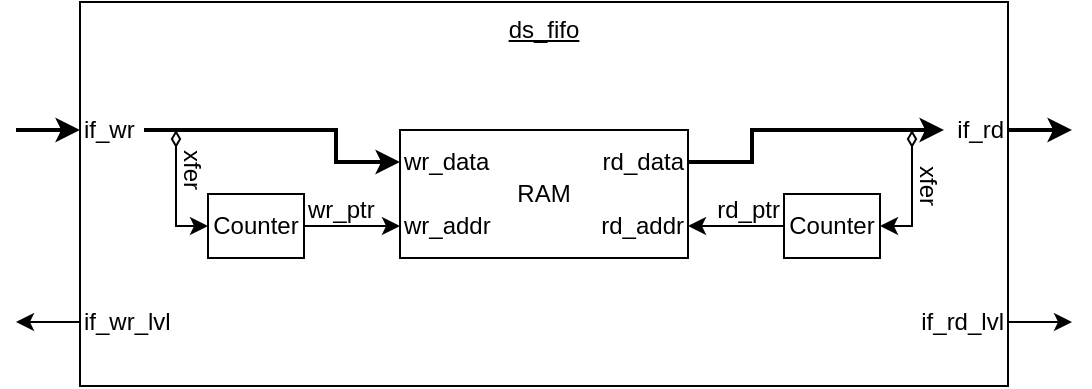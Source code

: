 <mxfile version="21.6.5" type="device">
  <diagram name="Page-1" id="wjSl2jKwSkH-KG0pPpFf">
    <mxGraphModel dx="1404" dy="814" grid="1" gridSize="8" guides="0" tooltips="1" connect="1" arrows="0" fold="1" page="1" pageScale="1" pageWidth="2560" pageHeight="1440" background="#ffffff" math="0" shadow="0">
      <root>
        <mxCell id="0" />
        <mxCell id="1" parent="0" />
        <mxCell id="gHWjX6nv2yNhoL-KbP3H-1" value="ds_fifo" style="rounded=0;whiteSpace=wrap;html=1;verticalAlign=top;fontStyle=4" parent="1" vertex="1">
          <mxGeometry x="64" y="64" width="464" height="192" as="geometry" />
        </mxCell>
        <mxCell id="gHWjX6nv2yNhoL-KbP3H-5" style="edgeStyle=orthogonalEdgeStyle;rounded=0;orthogonalLoop=1;jettySize=auto;html=1;entryX=0;entryY=0.5;entryDx=0;entryDy=0;strokeWidth=2;startArrow=none;startFill=0;" parent="1" target="gHWjX6nv2yNhoL-KbP3H-4" edge="1">
          <mxGeometry relative="1" as="geometry">
            <mxPoint x="32" y="128" as="sourcePoint" />
          </mxGeometry>
        </mxCell>
        <mxCell id="mhyddePI75I2MfyKXa-t-4" style="edgeStyle=orthogonalEdgeStyle;rounded=0;orthogonalLoop=1;jettySize=auto;html=1;exitX=1;exitY=0.5;exitDx=0;exitDy=0;strokeWidth=2;entryX=0;entryY=0.5;entryDx=0;entryDy=0;" parent="1" source="gHWjX6nv2yNhoL-KbP3H-4" target="Z6stQtnKv6OTrzt_6Nm6-2" edge="1">
          <mxGeometry relative="1" as="geometry">
            <mxPoint x="112" y="128" as="targetPoint" />
            <Array as="points">
              <mxPoint x="192" y="128" />
              <mxPoint x="192" y="144" />
            </Array>
          </mxGeometry>
        </mxCell>
        <mxCell id="gHWjX6nv2yNhoL-KbP3H-4" value="if_wr" style="text;html=1;strokeColor=none;fillColor=none;align=left;verticalAlign=middle;whiteSpace=wrap;rounded=0;" parent="1" vertex="1">
          <mxGeometry x="64" y="112" width="32" height="32" as="geometry" />
        </mxCell>
        <mxCell id="gHWjX6nv2yNhoL-KbP3H-6" style="edgeStyle=orthogonalEdgeStyle;rounded=0;orthogonalLoop=1;jettySize=auto;html=1;exitX=0;exitY=0.5;exitDx=0;exitDy=0;" parent="1" source="gHWjX6nv2yNhoL-KbP3H-7" edge="1">
          <mxGeometry relative="1" as="geometry">
            <mxPoint x="32" y="224" as="targetPoint" />
          </mxGeometry>
        </mxCell>
        <mxCell id="gHWjX6nv2yNhoL-KbP3H-7" value="if_wr_lvl" style="text;html=1;strokeColor=none;fillColor=none;align=left;verticalAlign=middle;whiteSpace=wrap;rounded=0;" parent="1" vertex="1">
          <mxGeometry x="64" y="208" width="48" height="32" as="geometry" />
        </mxCell>
        <mxCell id="gHWjX6nv2yNhoL-KbP3H-8" style="edgeStyle=orthogonalEdgeStyle;rounded=0;orthogonalLoop=1;jettySize=auto;html=1;exitX=1;exitY=0.5;exitDx=0;exitDy=0;strokeWidth=2;startArrow=none;startFill=0;" parent="1" source="gHWjX6nv2yNhoL-KbP3H-9" edge="1">
          <mxGeometry relative="1" as="geometry">
            <mxPoint x="576" y="143.848" as="sourcePoint" />
            <mxPoint x="560" y="128" as="targetPoint" />
          </mxGeometry>
        </mxCell>
        <mxCell id="gHWjX6nv2yNhoL-KbP3H-9" value="if_rd" style="text;html=1;strokeColor=none;fillColor=none;align=right;verticalAlign=middle;whiteSpace=wrap;rounded=0;" parent="1" vertex="1">
          <mxGeometry x="496" y="112" width="32" height="32" as="geometry" />
        </mxCell>
        <mxCell id="gHWjX6nv2yNhoL-KbP3H-10" style="edgeStyle=orthogonalEdgeStyle;rounded=0;orthogonalLoop=1;jettySize=auto;html=1;exitX=1;exitY=0.5;exitDx=0;exitDy=0;" parent="1" source="gHWjX6nv2yNhoL-KbP3H-11" edge="1">
          <mxGeometry relative="1" as="geometry">
            <mxPoint x="560" y="224" as="targetPoint" />
          </mxGeometry>
        </mxCell>
        <mxCell id="gHWjX6nv2yNhoL-KbP3H-11" value="if_rd_lvl" style="text;html=1;strokeColor=none;fillColor=none;align=right;verticalAlign=middle;whiteSpace=wrap;rounded=0;" parent="1" vertex="1">
          <mxGeometry x="480" y="208" width="48" height="32" as="geometry" />
        </mxCell>
        <mxCell id="mhyddePI75I2MfyKXa-t-5" style="edgeStyle=orthogonalEdgeStyle;rounded=0;orthogonalLoop=1;jettySize=auto;html=1;exitX=1;exitY=0.5;exitDx=0;exitDy=0;strokeWidth=2;" parent="1" source="Z6stQtnKv6OTrzt_6Nm6-4" edge="1">
          <mxGeometry relative="1" as="geometry">
            <mxPoint x="512" y="144" as="sourcePoint" />
            <mxPoint x="496" y="128" as="targetPoint" />
            <Array as="points">
              <mxPoint x="400" y="144" />
              <mxPoint x="400" y="128" />
            </Array>
          </mxGeometry>
        </mxCell>
        <mxCell id="Z6stQtnKv6OTrzt_6Nm6-1" value="RAM" style="rounded=0;whiteSpace=wrap;html=1;" parent="1" vertex="1">
          <mxGeometry x="224" y="128" width="144" height="64" as="geometry" />
        </mxCell>
        <mxCell id="Z6stQtnKv6OTrzt_6Nm6-2" value="wr_data" style="text;html=1;strokeColor=none;fillColor=none;align=left;verticalAlign=middle;whiteSpace=wrap;rounded=0;" parent="1" vertex="1">
          <mxGeometry x="224" y="128" width="48" height="32" as="geometry" />
        </mxCell>
        <mxCell id="Z6stQtnKv6OTrzt_6Nm6-3" value="wr_addr" style="text;html=1;strokeColor=none;fillColor=none;align=left;verticalAlign=middle;whiteSpace=wrap;rounded=0;" parent="1" vertex="1">
          <mxGeometry x="224" y="160" width="48" height="32" as="geometry" />
        </mxCell>
        <mxCell id="Z6stQtnKv6OTrzt_6Nm6-4" value="rd_data" style="text;html=1;strokeColor=none;fillColor=none;align=right;verticalAlign=middle;whiteSpace=wrap;rounded=0;" parent="1" vertex="1">
          <mxGeometry x="320" y="128" width="48" height="32" as="geometry" />
        </mxCell>
        <mxCell id="Z6stQtnKv6OTrzt_6Nm6-5" value="rd_addr" style="text;html=1;strokeColor=none;fillColor=none;align=right;verticalAlign=middle;whiteSpace=wrap;rounded=0;" parent="1" vertex="1">
          <mxGeometry x="320" y="160" width="48" height="32" as="geometry" />
        </mxCell>
        <mxCell id="Z6stQtnKv6OTrzt_6Nm6-7" style="edgeStyle=orthogonalEdgeStyle;rounded=0;orthogonalLoop=1;jettySize=auto;html=1;entryX=0;entryY=0.5;entryDx=0;entryDy=0;startArrow=diamondThin;startFill=0;" parent="1" target="Z6stQtnKv6OTrzt_6Nm6-6" edge="1">
          <mxGeometry relative="1" as="geometry">
            <mxPoint x="112" y="128" as="sourcePoint" />
            <Array as="points">
              <mxPoint x="112" y="176" />
            </Array>
          </mxGeometry>
        </mxCell>
        <mxCell id="Z6stQtnKv6OTrzt_6Nm6-9" style="edgeStyle=orthogonalEdgeStyle;rounded=0;orthogonalLoop=1;jettySize=auto;html=1;exitX=1;exitY=0.5;exitDx=0;exitDy=0;entryX=0;entryY=0.5;entryDx=0;entryDy=0;" parent="1" source="Z6stQtnKv6OTrzt_6Nm6-6" target="Z6stQtnKv6OTrzt_6Nm6-3" edge="1">
          <mxGeometry relative="1" as="geometry" />
        </mxCell>
        <mxCell id="Z6stQtnKv6OTrzt_6Nm6-6" value="Counter" style="rounded=0;whiteSpace=wrap;html=1;" parent="1" vertex="1">
          <mxGeometry x="128" y="160" width="48" height="32" as="geometry" />
        </mxCell>
        <mxCell id="Z6stQtnKv6OTrzt_6Nm6-8" value="xfer" style="text;html=1;strokeColor=none;fillColor=none;align=left;verticalAlign=middle;whiteSpace=wrap;rounded=0;rotation=90;" parent="1" vertex="1">
          <mxGeometry x="104" y="144" width="32" height="16" as="geometry" />
        </mxCell>
        <mxCell id="Z6stQtnKv6OTrzt_6Nm6-10" value="wr_ptr" style="text;html=1;strokeColor=none;fillColor=none;align=left;verticalAlign=middle;whiteSpace=wrap;rounded=0;rotation=0;" parent="1" vertex="1">
          <mxGeometry x="176" y="160" width="32" height="16" as="geometry" />
        </mxCell>
        <mxCell id="Z6stQtnKv6OTrzt_6Nm6-12" style="edgeStyle=orthogonalEdgeStyle;rounded=0;orthogonalLoop=1;jettySize=auto;html=1;exitX=0;exitY=0.5;exitDx=0;exitDy=0;entryX=1;entryY=0.5;entryDx=0;entryDy=0;" parent="1" source="Z6stQtnKv6OTrzt_6Nm6-11" target="Z6stQtnKv6OTrzt_6Nm6-5" edge="1">
          <mxGeometry relative="1" as="geometry" />
        </mxCell>
        <mxCell id="Z6stQtnKv6OTrzt_6Nm6-15" style="edgeStyle=orthogonalEdgeStyle;rounded=0;orthogonalLoop=1;jettySize=auto;html=1;entryX=1;entryY=0.5;entryDx=0;entryDy=0;startArrow=diamondThin;startFill=0;" parent="1" target="Z6stQtnKv6OTrzt_6Nm6-11" edge="1">
          <mxGeometry relative="1" as="geometry">
            <mxPoint x="480" y="128" as="sourcePoint" />
            <Array as="points">
              <mxPoint x="480" y="176" />
            </Array>
          </mxGeometry>
        </mxCell>
        <mxCell id="Z6stQtnKv6OTrzt_6Nm6-11" value="Counter" style="rounded=0;whiteSpace=wrap;html=1;" parent="1" vertex="1">
          <mxGeometry x="416" y="160" width="48" height="32" as="geometry" />
        </mxCell>
        <mxCell id="Z6stQtnKv6OTrzt_6Nm6-13" value="rd_ptr" style="text;html=1;strokeColor=none;fillColor=none;align=right;verticalAlign=middle;whiteSpace=wrap;rounded=0;rotation=0;" parent="1" vertex="1">
          <mxGeometry x="384" y="160" width="32" height="16" as="geometry" />
        </mxCell>
        <mxCell id="Z6stQtnKv6OTrzt_6Nm6-14" value="xfer" style="text;html=1;strokeColor=none;fillColor=none;align=left;verticalAlign=middle;whiteSpace=wrap;rounded=0;rotation=90;" parent="1" vertex="1">
          <mxGeometry x="472" y="152" width="32" height="16" as="geometry" />
        </mxCell>
      </root>
    </mxGraphModel>
  </diagram>
</mxfile>
